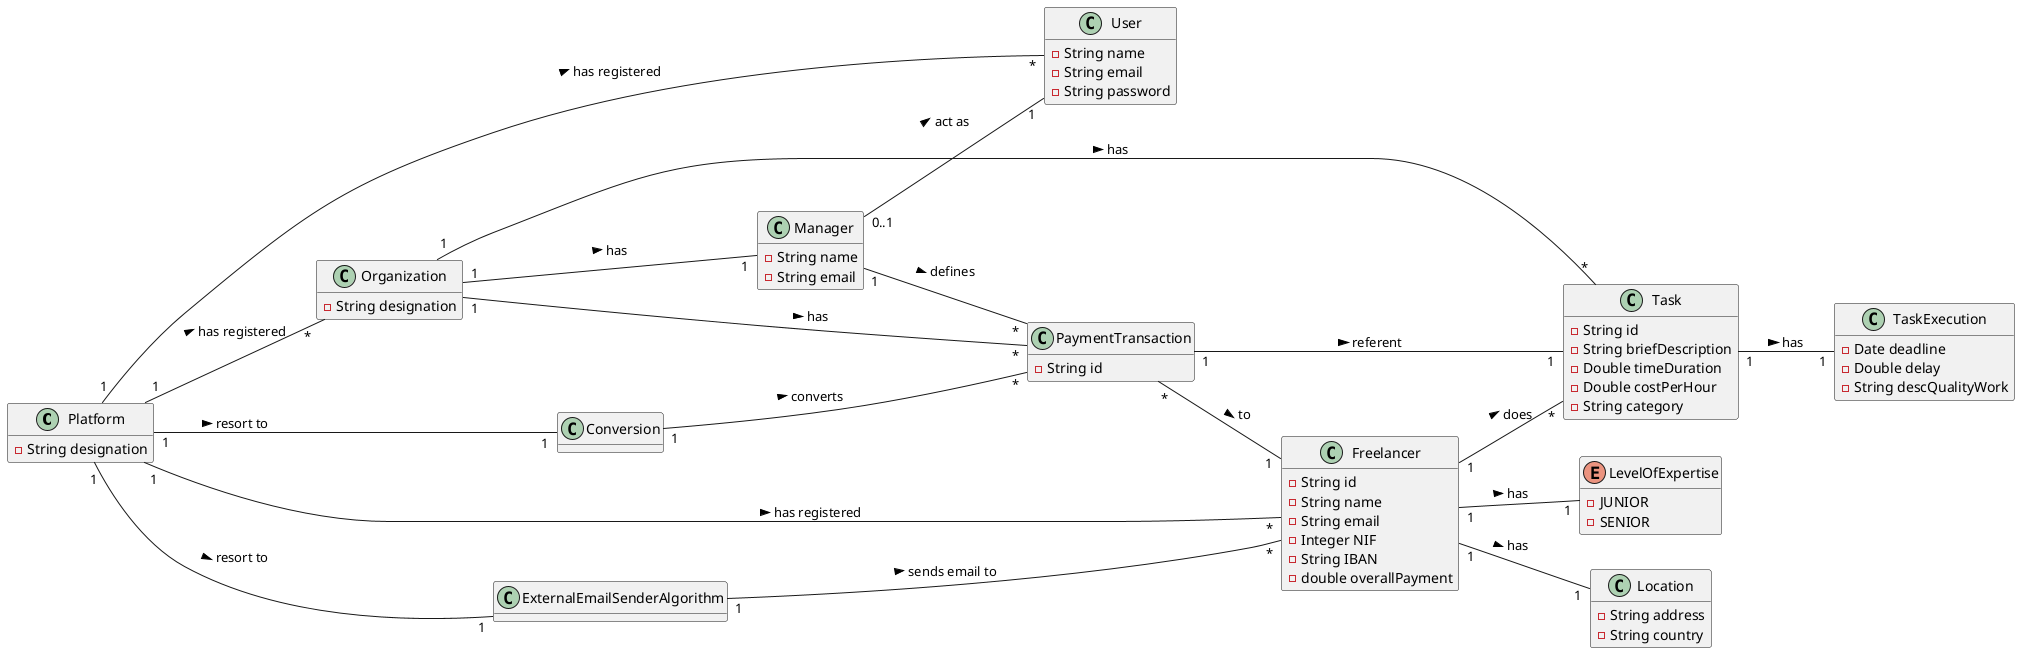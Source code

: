 @startuml

hide methods
left to right direction

class Platform {
  -String designation
}

class Organization {
  -String designation
}

class User {
  -String name
  -String email
  -String password
}


class Manager {
  -String name
  -String email
}

class Freelancer {
    -String id
    -String name
    -String email
    -Integer NIF
    -String IBAN
    -double overallPayment
}

enum LevelOfExpertise {
   -JUNIOR
   -SENIOR
}

class Location {
  -String address
  -String country
}

class PaymentTransaction {
  -String id
}

class Task {
  -String id
  -String briefDescription
  -Double timeDuration
  -Double costPerHour
  -String category
}

class TaskExecution{
  -Date deadline
  -Double delay
  -String descQualityWork
}

class ExternalEmailSenderAlgorithm {
}

class Conversion {

}


Platform "1" -- "*" Organization : has registered >
Platform "1" -- "*" Freelancer : has registered >
Platform "1" -- "*" User : has registered >
Platform "1" -- "1" ExternalEmailSenderAlgorithm : resort to >
Platform "1" -- "1" Conversion : resort to >

Conversion "1" -- "*" PaymentTransaction : converts >

Organization "1" -- "1" Manager: has >
Organization "1" -- "*" Task : has >
Organization "1" -- "*" PaymentTransaction : has >

ExternalEmailSenderAlgorithm "1" -- "*" Freelancer : sends email to >

Manager "0..1" -- "1" User : act as >
Manager "1" -- "*" PaymentTransaction : defines >

PaymentTransaction "*" -- "1" Freelancer : to >
PaymentTransaction "1" -- "1" Task : referent >

Task"1" -- "1" TaskExecution : has >

Freelancer "1" -- "1" LevelOfExpertise : has >
Freelancer "1" -- "1" Location : has >
Freelancer "1" -- "*" Task : does > 
@enduml
